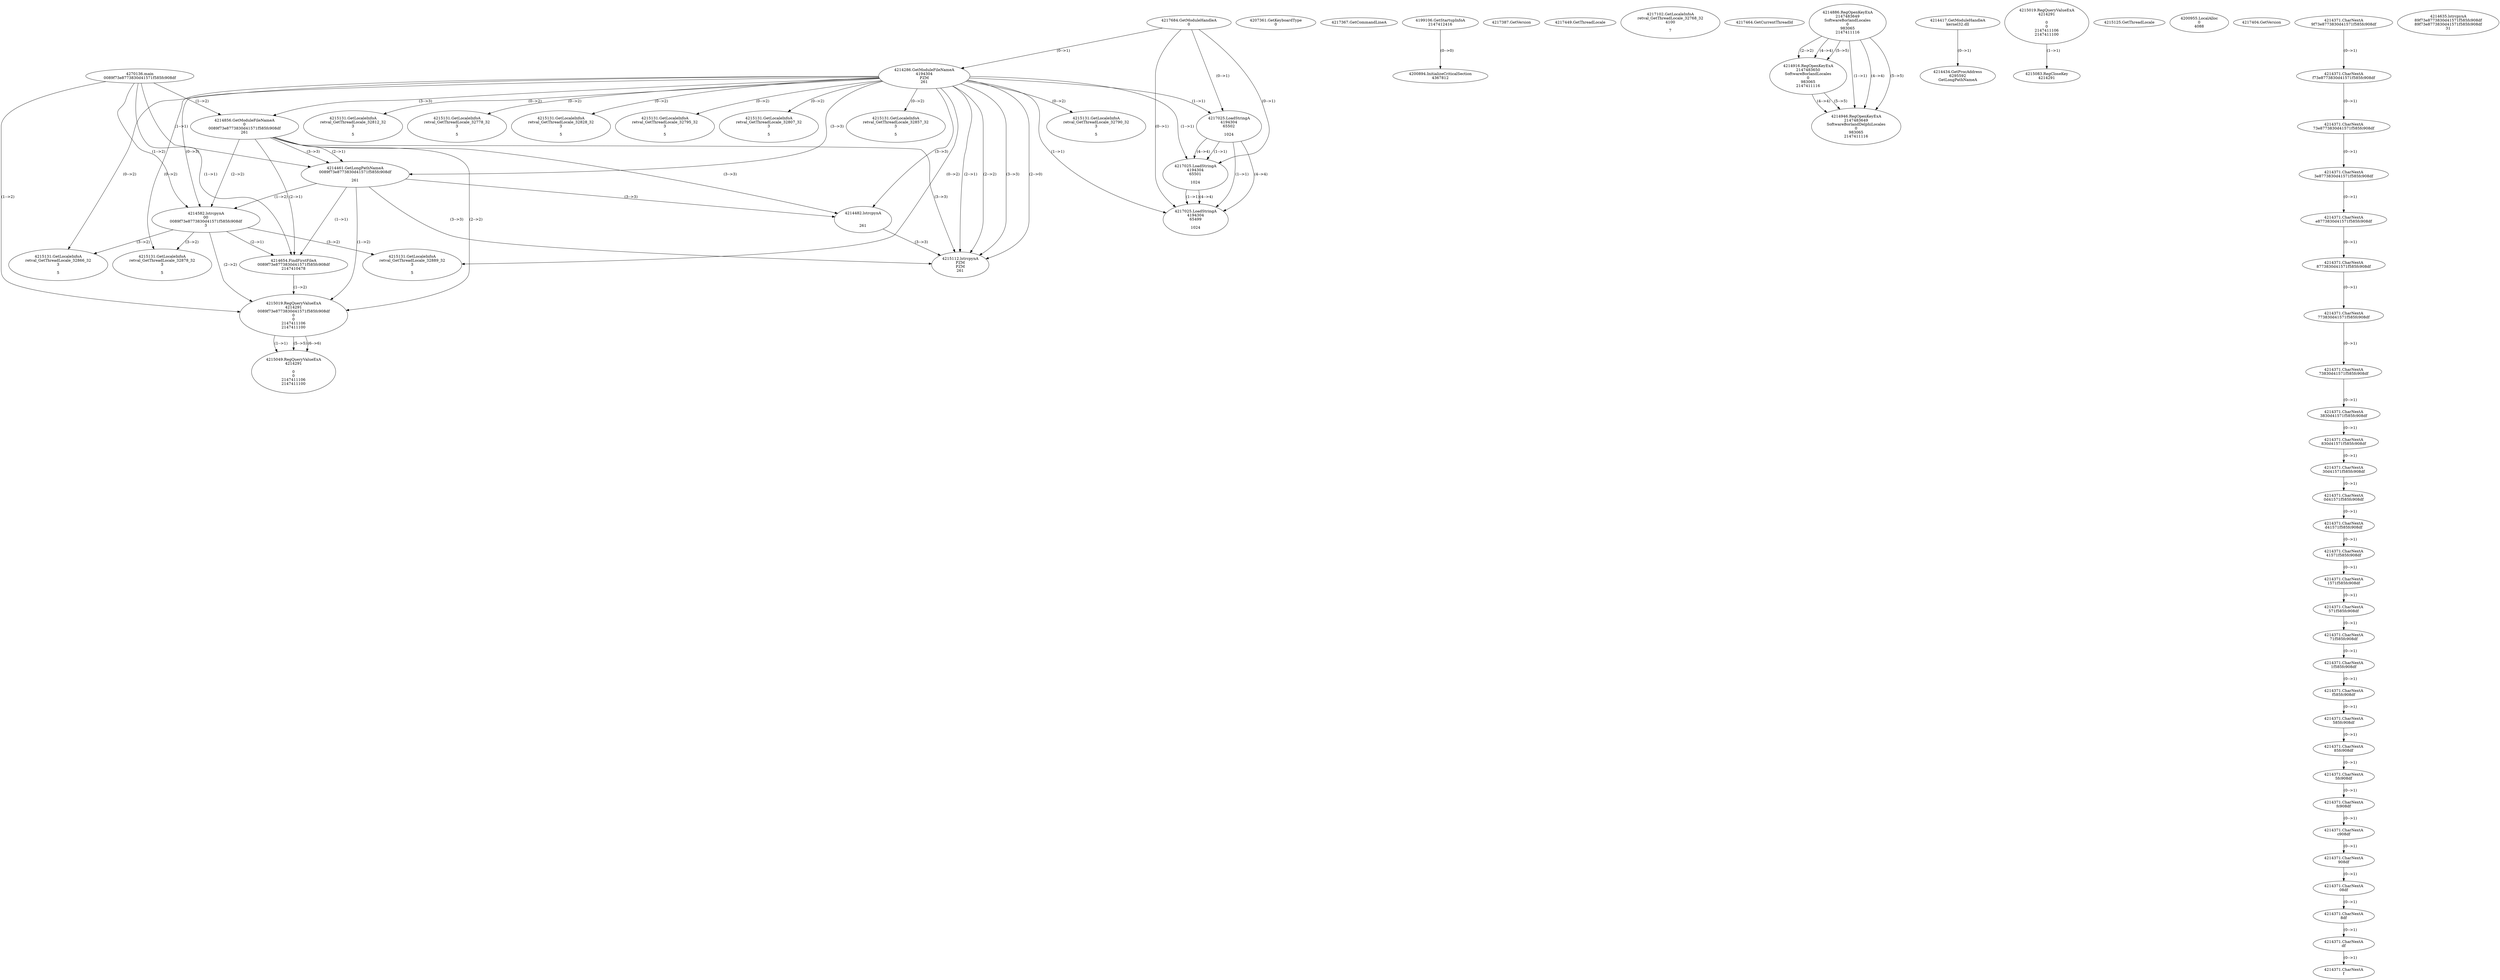 // Global SCDG with merge call
digraph {
	0 [label="4270136.main
0089f73e8773830d41571f585fc908df"]
	1 [label="4217684.GetModuleHandleA
0"]
	2 [label="4207361.GetKeyboardType
0"]
	3 [label="4217367.GetCommandLineA
"]
	4 [label="4199106.GetStartupInfoA
2147412416"]
	5 [label="4217387.GetVersion
"]
	6 [label="4217449.GetThreadLocale
"]
	7 [label="4217102.GetLocaleInfoA
retval_GetThreadLocale_32768_32
4100

7"]
	8 [label="4217464.GetCurrentThreadId
"]
	9 [label="4214286.GetModuleFileNameA
4194304
PZM
261"]
	1 -> 9 [label="(0-->1)"]
	10 [label="4214856.GetModuleFileNameA
0
0089f73e8773830d41571f585fc908df
261"]
	0 -> 10 [label="(1-->2)"]
	9 -> 10 [label="(3-->3)"]
	11 [label="4214886.RegOpenKeyExA
2147483649
Software\Borland\Locales
0
983065
2147411116"]
	12 [label="4214417.GetModuleHandleA
kernel32.dll"]
	13 [label="4214434.GetProcAddress
6295592
GetLongPathNameA"]
	12 -> 13 [label="(0-->1)"]
	14 [label="4214461.GetLongPathNameA
0089f73e8773830d41571f585fc908df

261"]
	0 -> 14 [label="(1-->1)"]
	10 -> 14 [label="(2-->1)"]
	9 -> 14 [label="(3-->3)"]
	10 -> 14 [label="(3-->3)"]
	15 [label="4214482.lstrcpynA


261"]
	9 -> 15 [label="(3-->3)"]
	10 -> 15 [label="(3-->3)"]
	14 -> 15 [label="(3-->3)"]
	16 [label="4215019.RegQueryValueExA
4214291

0
0
2147411106
2147411100"]
	17 [label="4215083.RegCloseKey
4214291"]
	16 -> 17 [label="(1-->1)"]
	18 [label="4215112.lstrcpynA
PZM
PZM
261"]
	9 -> 18 [label="(2-->1)"]
	9 -> 18 [label="(2-->2)"]
	9 -> 18 [label="(3-->3)"]
	10 -> 18 [label="(3-->3)"]
	14 -> 18 [label="(3-->3)"]
	15 -> 18 [label="(3-->3)"]
	9 -> 18 [label="(2-->0)"]
	19 [label="4215125.GetThreadLocale
"]
	20 [label="4215131.GetLocaleInfoA
retval_GetThreadLocale_32857_32
3

5"]
	9 -> 20 [label="(0-->2)"]
	21 [label="4217025.LoadStringA
4194304
65502

1024"]
	1 -> 21 [label="(0-->1)"]
	9 -> 21 [label="(1-->1)"]
	22 [label="4200894.InitializeCriticalSection
4367812"]
	4 -> 22 [label="(0-->0)"]
	23 [label="4200955.LocalAlloc
0
4088"]
	24 [label="4217404.GetVersion
"]
	25 [label="4214582.lstrcpynA
00
0089f73e8773830d41571f585fc908df
3"]
	0 -> 25 [label="(1-->2)"]
	10 -> 25 [label="(2-->2)"]
	14 -> 25 [label="(1-->2)"]
	9 -> 25 [label="(0-->3)"]
	26 [label="4214371.CharNextA
9f73e8773830d41571f585fc908df"]
	27 [label="4214371.CharNextA
f73e8773830d41571f585fc908df"]
	26 -> 27 [label="(0-->1)"]
	28 [label="4214371.CharNextA
73e8773830d41571f585fc908df"]
	27 -> 28 [label="(0-->1)"]
	29 [label="4214371.CharNextA
3e8773830d41571f585fc908df"]
	28 -> 29 [label="(0-->1)"]
	30 [label="4214371.CharNextA
e8773830d41571f585fc908df"]
	29 -> 30 [label="(0-->1)"]
	31 [label="4214371.CharNextA
8773830d41571f585fc908df"]
	30 -> 31 [label="(0-->1)"]
	32 [label="4214371.CharNextA
773830d41571f585fc908df"]
	31 -> 32 [label="(0-->1)"]
	33 [label="4214371.CharNextA
73830d41571f585fc908df"]
	32 -> 33 [label="(0-->1)"]
	34 [label="4214371.CharNextA
3830d41571f585fc908df"]
	33 -> 34 [label="(0-->1)"]
	35 [label="4214371.CharNextA
830d41571f585fc908df"]
	34 -> 35 [label="(0-->1)"]
	36 [label="4214371.CharNextA
30d41571f585fc908df"]
	35 -> 36 [label="(0-->1)"]
	37 [label="4214371.CharNextA
0d41571f585fc908df"]
	36 -> 37 [label="(0-->1)"]
	38 [label="4214371.CharNextA
d41571f585fc908df"]
	37 -> 38 [label="(0-->1)"]
	39 [label="4214371.CharNextA
41571f585fc908df"]
	38 -> 39 [label="(0-->1)"]
	40 [label="4214371.CharNextA
1571f585fc908df"]
	39 -> 40 [label="(0-->1)"]
	41 [label="4214371.CharNextA
571f585fc908df"]
	40 -> 41 [label="(0-->1)"]
	42 [label="4214371.CharNextA
71f585fc908df"]
	41 -> 42 [label="(0-->1)"]
	43 [label="4214371.CharNextA
1f585fc908df"]
	42 -> 43 [label="(0-->1)"]
	44 [label="4214371.CharNextA
f585fc908df"]
	43 -> 44 [label="(0-->1)"]
	45 [label="4214371.CharNextA
585fc908df"]
	44 -> 45 [label="(0-->1)"]
	46 [label="4214371.CharNextA
85fc908df"]
	45 -> 46 [label="(0-->1)"]
	47 [label="4214371.CharNextA
5fc908df"]
	46 -> 47 [label="(0-->1)"]
	48 [label="4214371.CharNextA
fc908df"]
	47 -> 48 [label="(0-->1)"]
	49 [label="4214371.CharNextA
c908df"]
	48 -> 49 [label="(0-->1)"]
	50 [label="4214371.CharNextA
908df"]
	49 -> 50 [label="(0-->1)"]
	51 [label="4214371.CharNextA
08df"]
	50 -> 51 [label="(0-->1)"]
	52 [label="4214371.CharNextA
8df"]
	51 -> 52 [label="(0-->1)"]
	53 [label="4214371.CharNextA
df"]
	52 -> 53 [label="(0-->1)"]
	54 [label="4214371.CharNextA
f"]
	53 -> 54 [label="(0-->1)"]
	55 [label="4214635.lstrcpynA
89f73e8773830d41571f585fc908df
89f73e8773830d41571f585fc908df
31"]
	56 [label="4214654.FindFirstFileA
0089f73e8773830d41571f585fc908df
2147410478"]
	0 -> 56 [label="(1-->1)"]
	10 -> 56 [label="(2-->1)"]
	14 -> 56 [label="(1-->1)"]
	25 -> 56 [label="(2-->1)"]
	57 [label="4215019.RegQueryValueExA
4214291
0089f73e8773830d41571f585fc908df
0
0
2147411106
2147411100"]
	0 -> 57 [label="(1-->2)"]
	10 -> 57 [label="(2-->2)"]
	14 -> 57 [label="(1-->2)"]
	25 -> 57 [label="(2-->2)"]
	56 -> 57 [label="(1-->2)"]
	58 [label="4215131.GetLocaleInfoA
retval_GetThreadLocale_32866_32
3

5"]
	9 -> 58 [label="(0-->2)"]
	25 -> 58 [label="(3-->2)"]
	59 [label="4217025.LoadStringA
4194304
65501

1024"]
	1 -> 59 [label="(0-->1)"]
	9 -> 59 [label="(1-->1)"]
	21 -> 59 [label="(1-->1)"]
	21 -> 59 [label="(4-->4)"]
	60 [label="4215049.RegQueryValueExA
4214291

0
0
2147411106
2147411100"]
	57 -> 60 [label="(1-->1)"]
	57 -> 60 [label="(5-->5)"]
	57 -> 60 [label="(6-->6)"]
	61 [label="4215131.GetLocaleInfoA
retval_GetThreadLocale_32889_32
3

5"]
	9 -> 61 [label="(0-->2)"]
	25 -> 61 [label="(3-->2)"]
	62 [label="4214916.RegOpenKeyExA
2147483650
Software\Borland\Locales
0
983065
2147411116"]
	11 -> 62 [label="(2-->2)"]
	11 -> 62 [label="(4-->4)"]
	11 -> 62 [label="(5-->5)"]
	63 [label="4215131.GetLocaleInfoA
retval_GetThreadLocale_32790_32
3

5"]
	9 -> 63 [label="(0-->2)"]
	64 [label="4217025.LoadStringA
4194304
65499

1024"]
	1 -> 64 [label="(0-->1)"]
	9 -> 64 [label="(1-->1)"]
	21 -> 64 [label="(1-->1)"]
	59 -> 64 [label="(1-->1)"]
	21 -> 64 [label="(4-->4)"]
	59 -> 64 [label="(4-->4)"]
	65 [label="4215131.GetLocaleInfoA
retval_GetThreadLocale_32812_32
3

5"]
	9 -> 65 [label="(0-->2)"]
	66 [label="4214946.RegOpenKeyExA
2147483649
Software\Borland\Delphi\Locales
0
983065
2147411116"]
	11 -> 66 [label="(1-->1)"]
	11 -> 66 [label="(4-->4)"]
	62 -> 66 [label="(4-->4)"]
	11 -> 66 [label="(5-->5)"]
	62 -> 66 [label="(5-->5)"]
	67 [label="4215131.GetLocaleInfoA
retval_GetThreadLocale_32778_32
3

5"]
	9 -> 67 [label="(0-->2)"]
	68 [label="4215131.GetLocaleInfoA
retval_GetThreadLocale_32828_32
3

5"]
	9 -> 68 [label="(0-->2)"]
	69 [label="4215131.GetLocaleInfoA
retval_GetThreadLocale_32795_32
3

5"]
	9 -> 69 [label="(0-->2)"]
	70 [label="4215131.GetLocaleInfoA
retval_GetThreadLocale_32878_32
3

5"]
	9 -> 70 [label="(0-->2)"]
	25 -> 70 [label="(3-->2)"]
	71 [label="4215131.GetLocaleInfoA
retval_GetThreadLocale_32807_32
3

5"]
	9 -> 71 [label="(0-->2)"]
}
